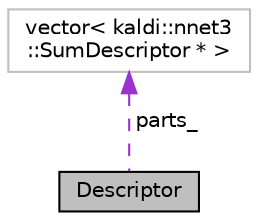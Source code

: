 digraph "Descriptor"
{
  edge [fontname="Helvetica",fontsize="10",labelfontname="Helvetica",labelfontsize="10"];
  node [fontname="Helvetica",fontsize="10",shape=record];
  Node1 [label="Descriptor",height=0.2,width=0.4,color="black", fillcolor="grey75", style="filled", fontcolor="black"];
  Node2 -> Node1 [dir="back",color="darkorchid3",fontsize="10",style="dashed",label=" parts_" ,fontname="Helvetica"];
  Node2 [label="vector\< kaldi::nnet3\l::SumDescriptor * \>",height=0.2,width=0.4,color="grey75", fillcolor="white", style="filled"];
}
